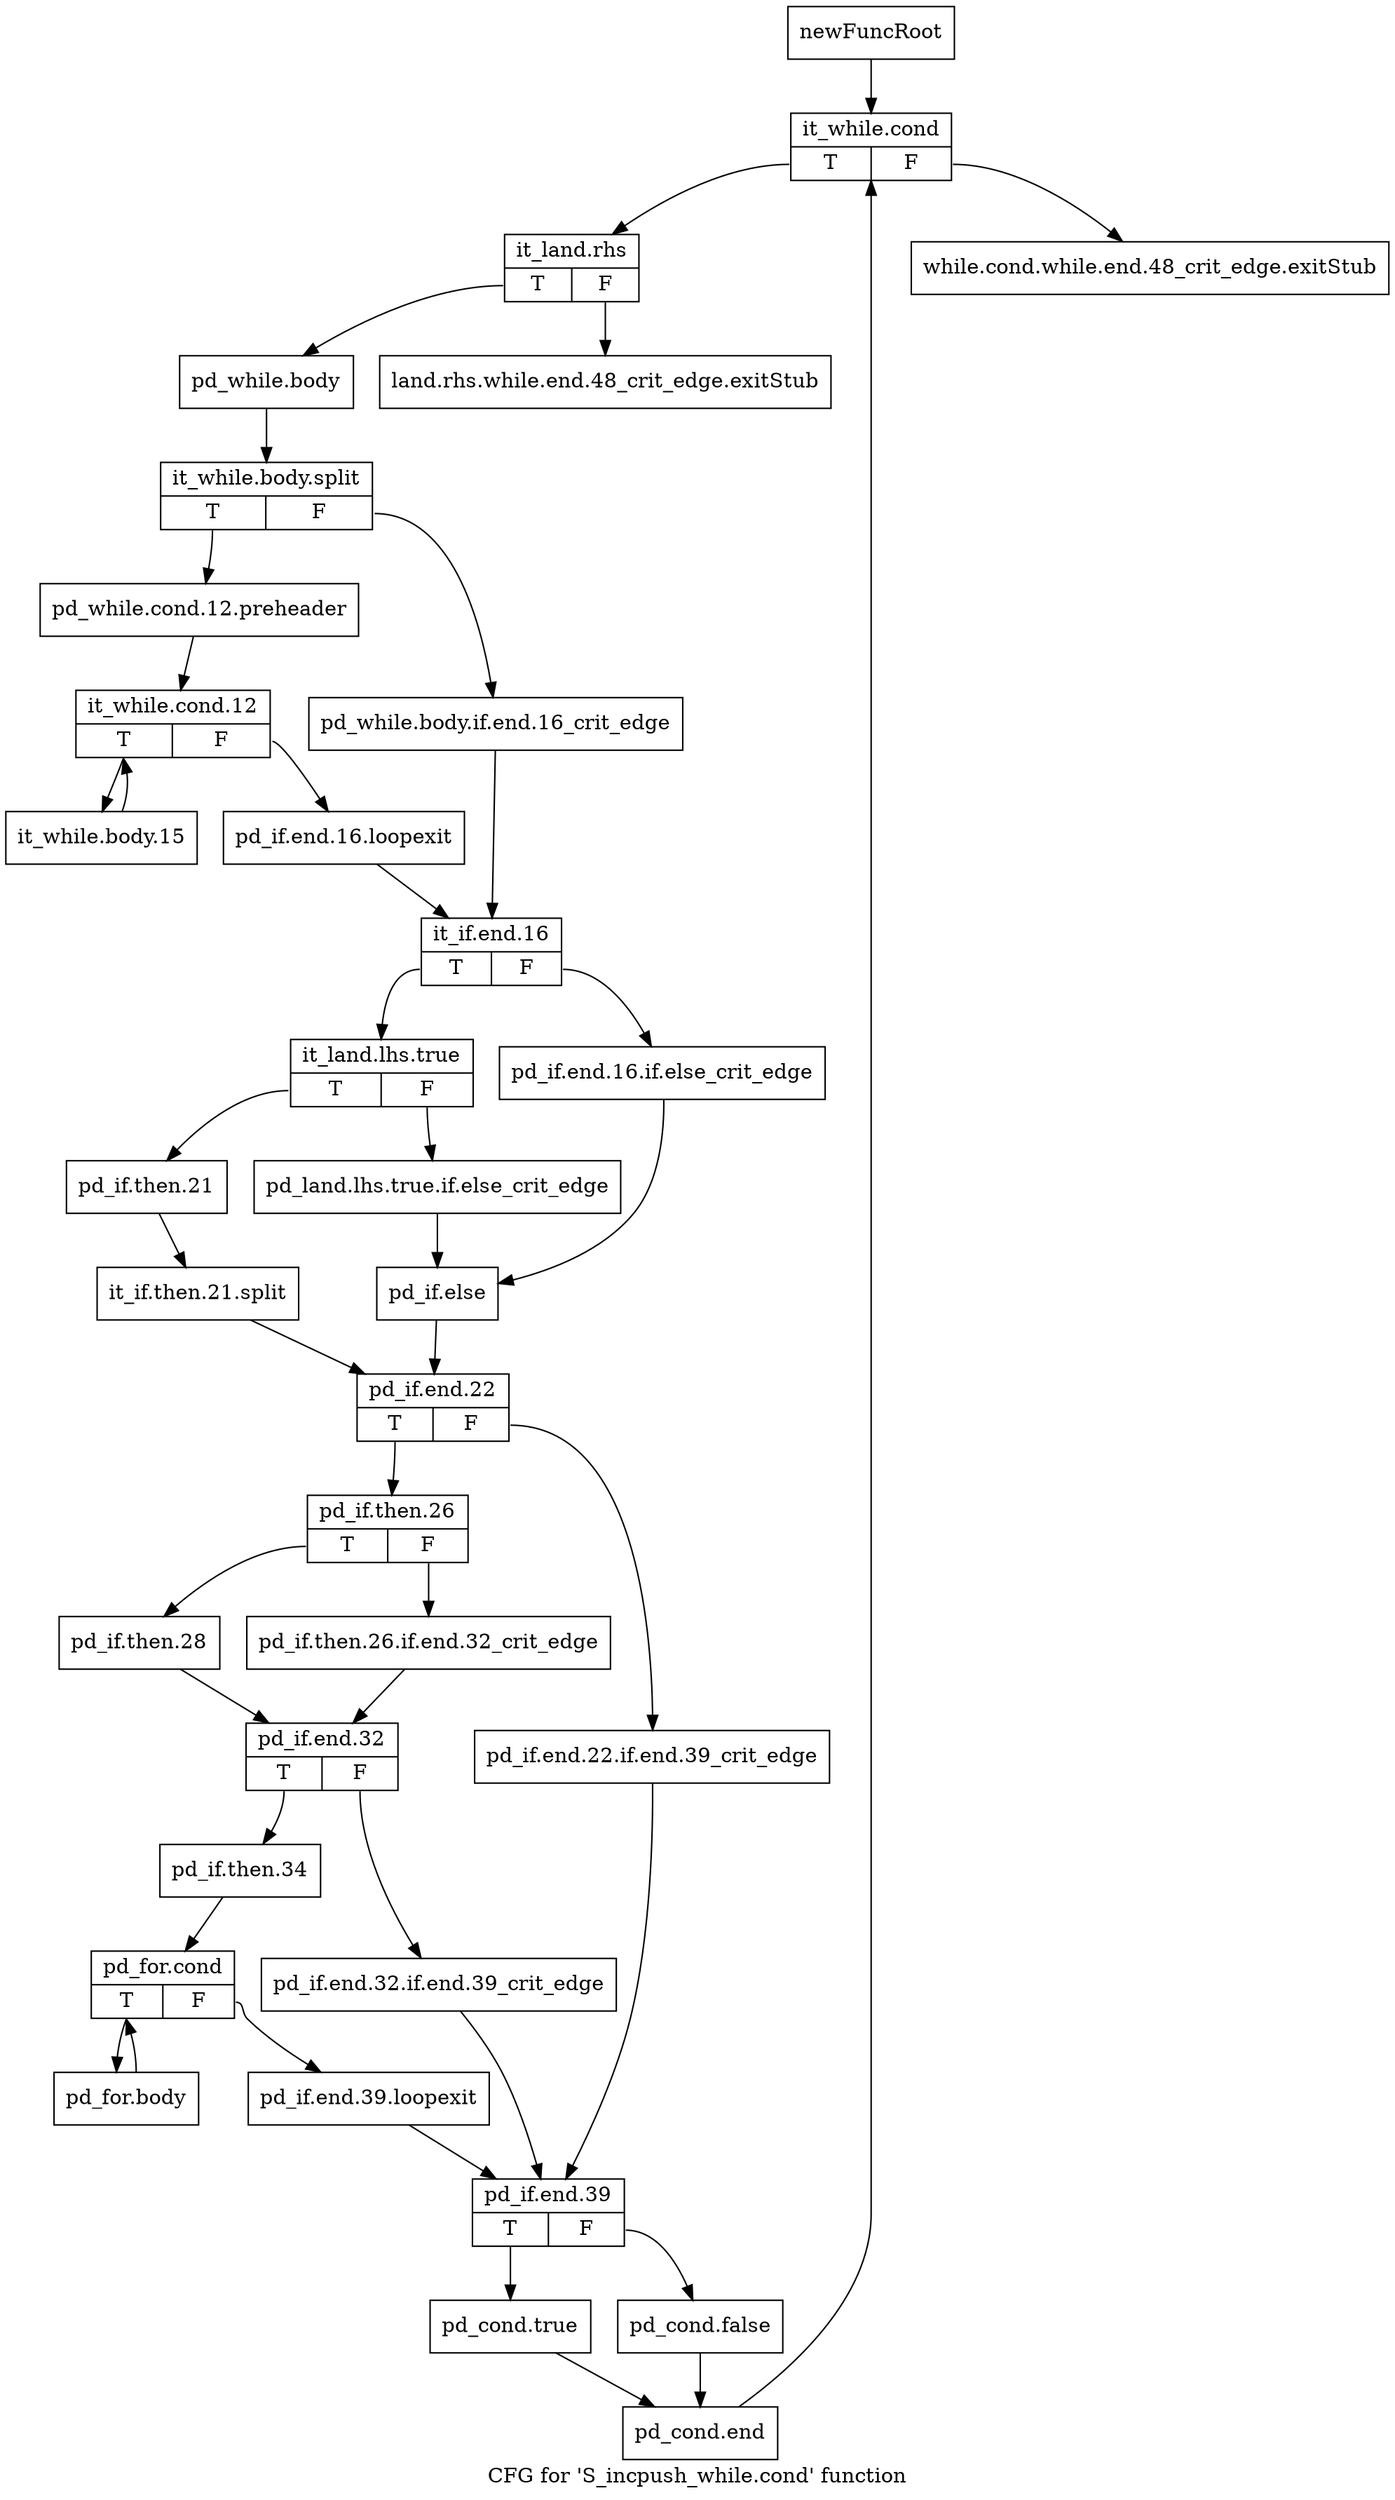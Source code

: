 digraph "CFG for 'S_incpush_while.cond' function" {
	label="CFG for 'S_incpush_while.cond' function";

	Node0x4d66170 [shape=record,label="{newFuncRoot}"];
	Node0x4d66170 -> Node0x4d6b9a0;
	Node0x4d6b900 [shape=record,label="{while.cond.while.end.48_crit_edge.exitStub}"];
	Node0x4d6b950 [shape=record,label="{land.rhs.while.end.48_crit_edge.exitStub}"];
	Node0x4d6b9a0 [shape=record,label="{it_while.cond|{<s0>T|<s1>F}}"];
	Node0x4d6b9a0:s0 -> Node0x4d6b9f0;
	Node0x4d6b9a0:s1 -> Node0x4d6b900;
	Node0x4d6b9f0 [shape=record,label="{it_land.rhs|{<s0>T|<s1>F}}"];
	Node0x4d6b9f0:s0 -> Node0x4d6ba40;
	Node0x4d6b9f0:s1 -> Node0x4d6b950;
	Node0x4d6ba40 [shape=record,label="{pd_while.body}"];
	Node0x4d6ba40 -> Node0x65adcc0;
	Node0x65adcc0 [shape=record,label="{it_while.body.split|{<s0>T|<s1>F}}"];
	Node0x65adcc0:s0 -> Node0x4d6bae0;
	Node0x65adcc0:s1 -> Node0x4d6ba90;
	Node0x4d6ba90 [shape=record,label="{pd_while.body.if.end.16_crit_edge}"];
	Node0x4d6ba90 -> Node0x4d6bbd0;
	Node0x4d6bae0 [shape=record,label="{pd_while.cond.12.preheader}"];
	Node0x4d6bae0 -> Node0x4d6bb30;
	Node0x4d6bb30 [shape=record,label="{it_while.cond.12|{<s0>T|<s1>F}}"];
	Node0x4d6bb30:s0 -> Node0x4d79300;
	Node0x4d6bb30:s1 -> Node0x4d6bb80;
	Node0x4d6bb80 [shape=record,label="{pd_if.end.16.loopexit}"];
	Node0x4d6bb80 -> Node0x4d6bbd0;
	Node0x4d6bbd0 [shape=record,label="{it_if.end.16|{<s0>T|<s1>F}}"];
	Node0x4d6bbd0:s0 -> Node0x4d6bc70;
	Node0x4d6bbd0:s1 -> Node0x4d6bc20;
	Node0x4d6bc20 [shape=record,label="{pd_if.end.16.if.else_crit_edge}"];
	Node0x4d6bc20 -> Node0x4d76a50;
	Node0x4d6bc70 [shape=record,label="{it_land.lhs.true|{<s0>T|<s1>F}}"];
	Node0x4d6bc70:s0 -> Node0x4d76aa0;
	Node0x4d6bc70:s1 -> Node0x4d6bcc0;
	Node0x4d6bcc0 [shape=record,label="{pd_land.lhs.true.if.else_crit_edge}"];
	Node0x4d6bcc0 -> Node0x4d76a50;
	Node0x4d76a50 [shape=record,label="{pd_if.else}"];
	Node0x4d76a50 -> Node0x4d76af0;
	Node0x4d76aa0 [shape=record,label="{pd_if.then.21}"];
	Node0x4d76aa0 -> Node0x66287a0;
	Node0x66287a0 [shape=record,label="{it_if.then.21.split}"];
	Node0x66287a0 -> Node0x4d76af0;
	Node0x4d76af0 [shape=record,label="{pd_if.end.22|{<s0>T|<s1>F}}"];
	Node0x4d76af0:s0 -> Node0x4d76b90;
	Node0x4d76af0:s1 -> Node0x4d76b40;
	Node0x4d76b40 [shape=record,label="{pd_if.end.22.if.end.39_crit_edge}"];
	Node0x4d76b40 -> Node0x4d76e10;
	Node0x4d76b90 [shape=record,label="{pd_if.then.26|{<s0>T|<s1>F}}"];
	Node0x4d76b90:s0 -> Node0x4d76c30;
	Node0x4d76b90:s1 -> Node0x4d76be0;
	Node0x4d76be0 [shape=record,label="{pd_if.then.26.if.end.32_crit_edge}"];
	Node0x4d76be0 -> Node0x4d76c80;
	Node0x4d76c30 [shape=record,label="{pd_if.then.28}"];
	Node0x4d76c30 -> Node0x4d76c80;
	Node0x4d76c80 [shape=record,label="{pd_if.end.32|{<s0>T|<s1>F}}"];
	Node0x4d76c80:s0 -> Node0x4d76d20;
	Node0x4d76c80:s1 -> Node0x4d76cd0;
	Node0x4d76cd0 [shape=record,label="{pd_if.end.32.if.end.39_crit_edge}"];
	Node0x4d76cd0 -> Node0x4d76e10;
	Node0x4d76d20 [shape=record,label="{pd_if.then.34}"];
	Node0x4d76d20 -> Node0x4d76d70;
	Node0x4d76d70 [shape=record,label="{pd_for.cond|{<s0>T|<s1>F}}"];
	Node0x4d76d70:s0 -> Node0x4d792b0;
	Node0x4d76d70:s1 -> Node0x4d76dc0;
	Node0x4d76dc0 [shape=record,label="{pd_if.end.39.loopexit}"];
	Node0x4d76dc0 -> Node0x4d76e10;
	Node0x4d76e10 [shape=record,label="{pd_if.end.39|{<s0>T|<s1>F}}"];
	Node0x4d76e10:s0 -> Node0x4d76eb0;
	Node0x4d76e10:s1 -> Node0x4d76e60;
	Node0x4d76e60 [shape=record,label="{pd_cond.false}"];
	Node0x4d76e60 -> Node0x4d79260;
	Node0x4d76eb0 [shape=record,label="{pd_cond.true}"];
	Node0x4d76eb0 -> Node0x4d79260;
	Node0x4d79260 [shape=record,label="{pd_cond.end}"];
	Node0x4d79260 -> Node0x4d6b9a0;
	Node0x4d792b0 [shape=record,label="{pd_for.body}"];
	Node0x4d792b0 -> Node0x4d76d70;
	Node0x4d79300 [shape=record,label="{it_while.body.15}"];
	Node0x4d79300 -> Node0x4d6bb30;
}
